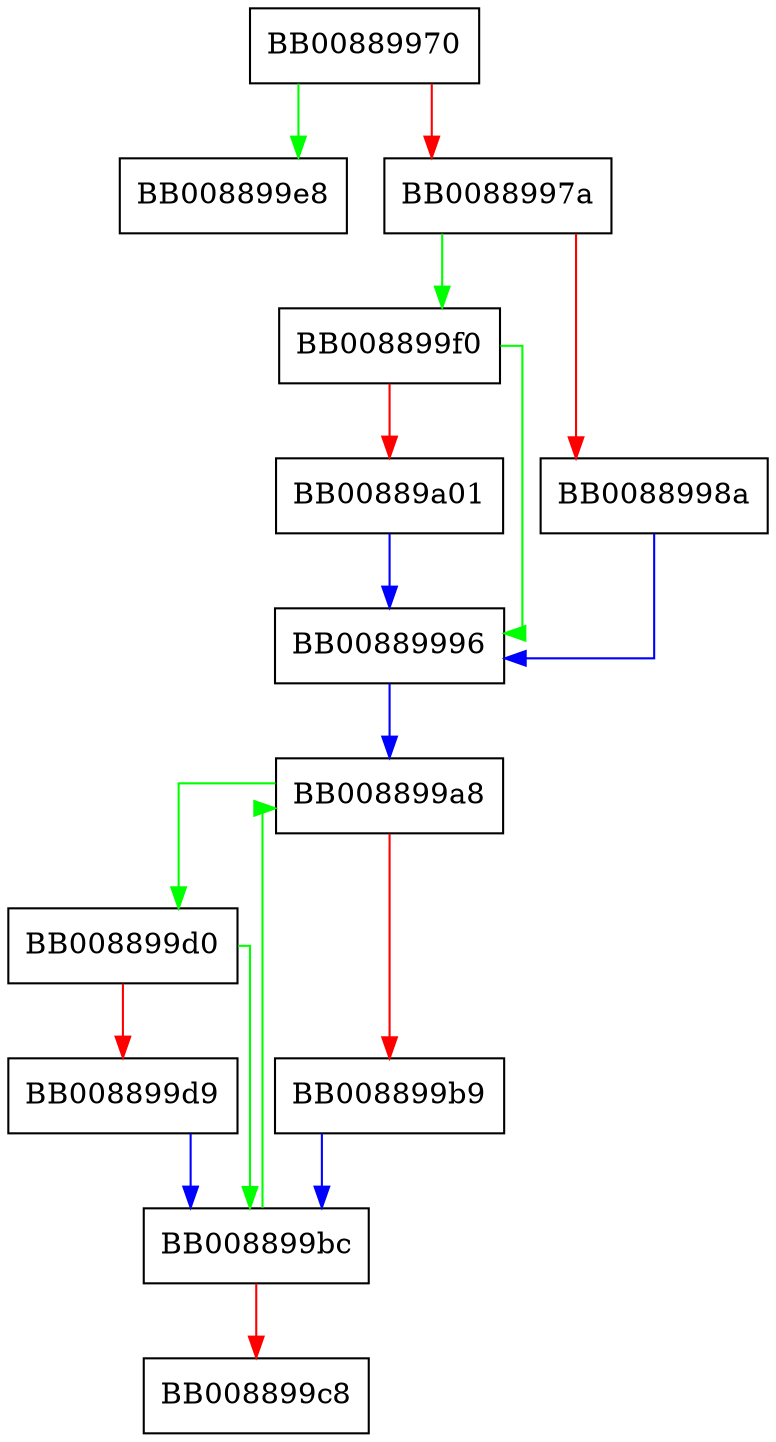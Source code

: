 digraph __malloc_fork_lock_parent {
  node [shape="box"];
  graph [splines=ortho];
  BB00889970 -> BB008899e8 [color="green"];
  BB00889970 -> BB0088997a [color="red"];
  BB0088997a -> BB008899f0 [color="green"];
  BB0088997a -> BB0088998a [color="red"];
  BB0088998a -> BB00889996 [color="blue"];
  BB00889996 -> BB008899a8 [color="blue"];
  BB008899a8 -> BB008899d0 [color="green"];
  BB008899a8 -> BB008899b9 [color="red"];
  BB008899b9 -> BB008899bc [color="blue"];
  BB008899bc -> BB008899a8 [color="green"];
  BB008899bc -> BB008899c8 [color="red"];
  BB008899d0 -> BB008899bc [color="green"];
  BB008899d0 -> BB008899d9 [color="red"];
  BB008899d9 -> BB008899bc [color="blue"];
  BB008899f0 -> BB00889996 [color="green"];
  BB008899f0 -> BB00889a01 [color="red"];
  BB00889a01 -> BB00889996 [color="blue"];
}